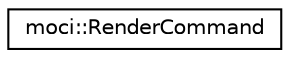 digraph "Graphical Class Hierarchy"
{
  edge [fontname="Helvetica",fontsize="10",labelfontname="Helvetica",labelfontsize="10"];
  node [fontname="Helvetica",fontsize="10",shape=record];
  rankdir="LR";
  Node0 [label="moci::RenderCommand",height=0.2,width=0.4,color="black", fillcolor="white", style="filled",URL="$classmoci_1_1RenderCommand.html"];
}
